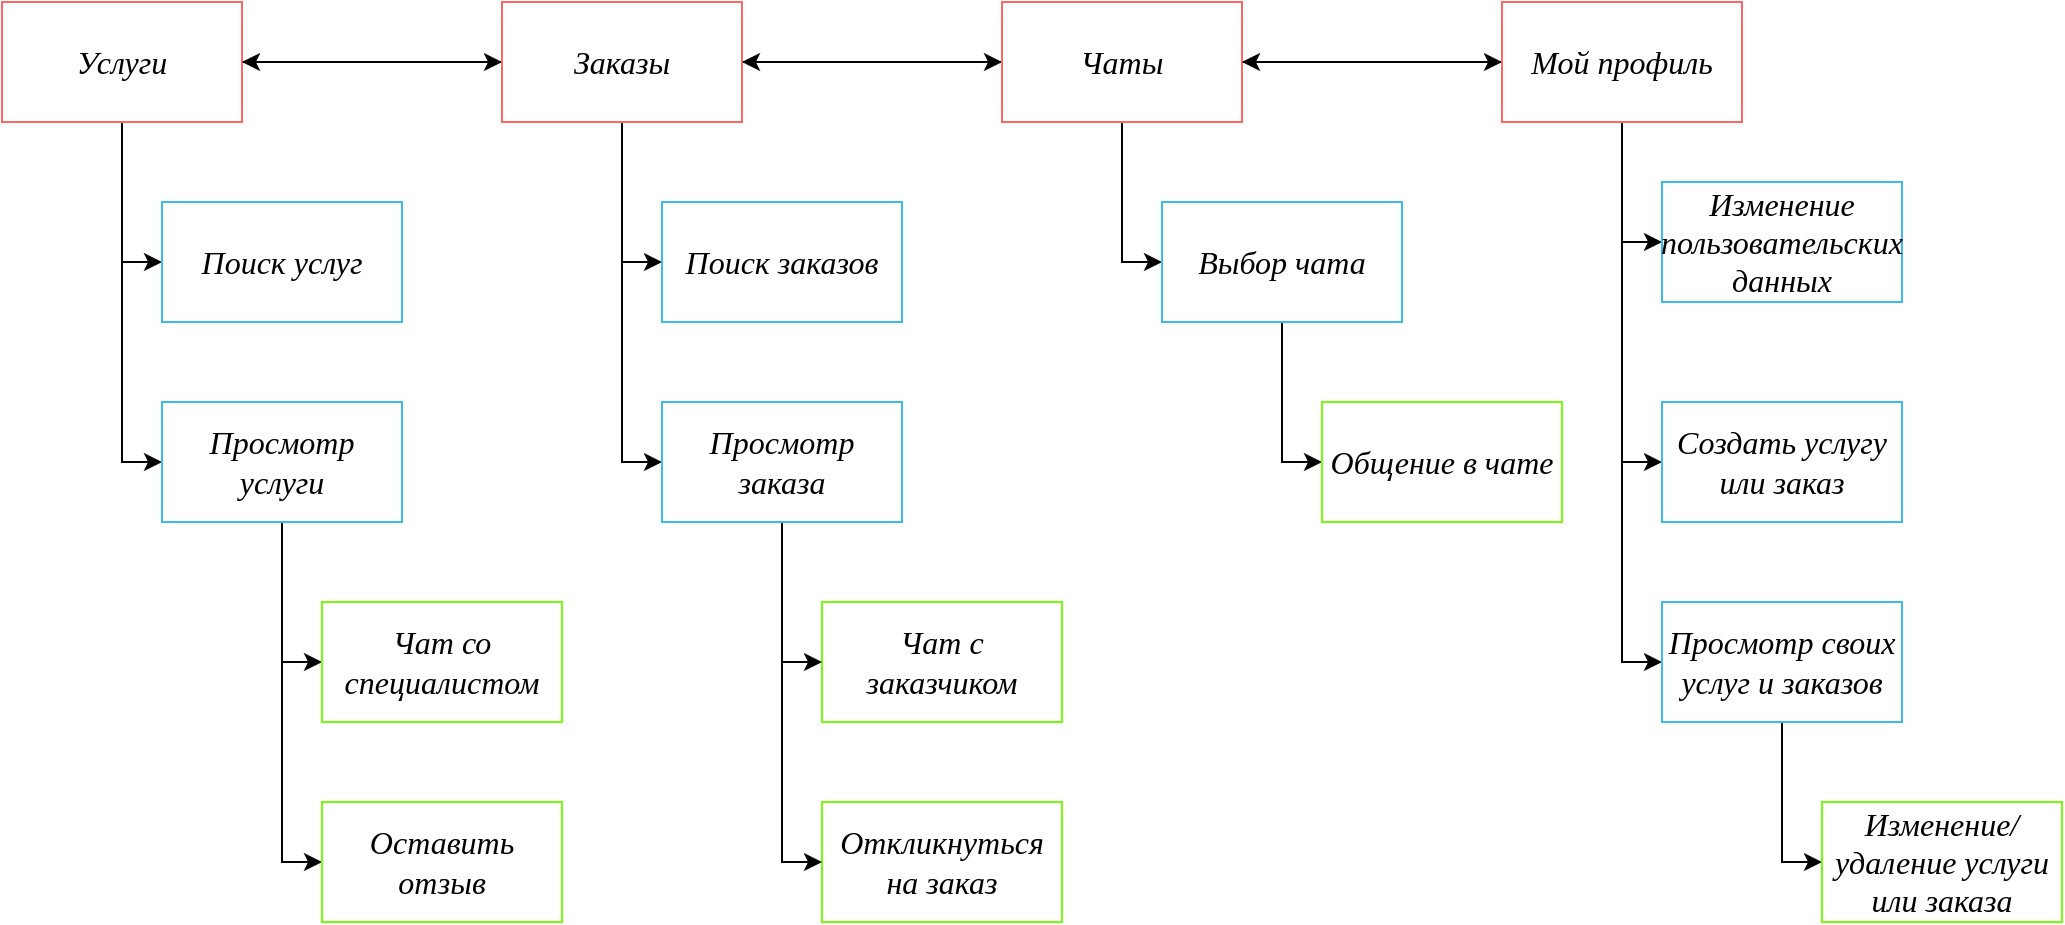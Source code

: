 <mxfile version="21.3.7" type="github">
  <diagram name="Страница 1" id="MvgPrqBkuxnemGaH5_2b">
    <mxGraphModel dx="1320" dy="716" grid="1" gridSize="10" guides="1" tooltips="1" connect="1" arrows="1" fold="1" page="1" pageScale="1" pageWidth="2336" pageHeight="1654" math="0" shadow="0">
      <root>
        <mxCell id="0" />
        <mxCell id="1" parent="0" />
        <mxCell id="xIR2alTbHZVDtimviC4b-14" style="edgeStyle=orthogonalEdgeStyle;rounded=0;orthogonalLoop=1;jettySize=auto;html=1;exitX=0.5;exitY=1;exitDx=0;exitDy=0;entryX=0;entryY=0.5;entryDx=0;entryDy=0;fontSize=16;" parent="1" source="xIR2alTbHZVDtimviC4b-3" target="xIR2alTbHZVDtimviC4b-9" edge="1">
          <mxGeometry relative="1" as="geometry" />
        </mxCell>
        <mxCell id="xIR2alTbHZVDtimviC4b-15" style="edgeStyle=orthogonalEdgeStyle;rounded=0;orthogonalLoop=1;jettySize=auto;html=1;exitX=0.5;exitY=1;exitDx=0;exitDy=0;entryX=0;entryY=0.5;entryDx=0;entryDy=0;fontSize=16;" parent="1" source="xIR2alTbHZVDtimviC4b-3" target="xIR2alTbHZVDtimviC4b-8" edge="1">
          <mxGeometry relative="1" as="geometry">
            <mxPoint x="480" y="460" as="targetPoint" />
          </mxGeometry>
        </mxCell>
        <mxCell id="xIR2alTbHZVDtimviC4b-34" style="edgeStyle=orthogonalEdgeStyle;rounded=0;orthogonalLoop=1;jettySize=auto;html=1;exitX=1;exitY=0.5;exitDx=0;exitDy=0;entryX=0;entryY=0.5;entryDx=0;entryDy=0;fontSize=16;" parent="1" source="xIR2alTbHZVDtimviC4b-3" target="xIR2alTbHZVDtimviC4b-4" edge="1">
          <mxGeometry relative="1" as="geometry" />
        </mxCell>
        <mxCell id="xIR2alTbHZVDtimviC4b-3" value="Услуги" style="rounded=0;whiteSpace=wrap;html=1;fontFamily=GOST type A Regular;fontSource=https%3A%2F%2Fwebfonts.pro%2Flight-fonts%2F123-gost_type_a.html;fontStyle=2;strokeColor=#ff6666;fontSize=16;" parent="1" vertex="1">
          <mxGeometry x="440" y="240" width="120" height="60" as="geometry" />
        </mxCell>
        <mxCell id="xIR2alTbHZVDtimviC4b-19" style="edgeStyle=orthogonalEdgeStyle;rounded=0;orthogonalLoop=1;jettySize=auto;html=1;exitX=0.5;exitY=1;exitDx=0;exitDy=0;entryX=0;entryY=0.5;entryDx=0;entryDy=0;fontSize=16;" parent="1" source="xIR2alTbHZVDtimviC4b-4" target="xIR2alTbHZVDtimviC4b-5" edge="1">
          <mxGeometry relative="1" as="geometry" />
        </mxCell>
        <mxCell id="xIR2alTbHZVDtimviC4b-23" style="edgeStyle=orthogonalEdgeStyle;rounded=0;orthogonalLoop=1;jettySize=auto;html=1;exitX=0.5;exitY=1;exitDx=0;exitDy=0;entryX=0;entryY=0.5;entryDx=0;entryDy=0;fontSize=16;" parent="1" source="xIR2alTbHZVDtimviC4b-4" target="xIR2alTbHZVDtimviC4b-20" edge="1">
          <mxGeometry relative="1" as="geometry" />
        </mxCell>
        <mxCell id="xIR2alTbHZVDtimviC4b-35" style="edgeStyle=orthogonalEdgeStyle;rounded=0;orthogonalLoop=1;jettySize=auto;html=1;exitX=0;exitY=0.5;exitDx=0;exitDy=0;entryX=1;entryY=0.5;entryDx=0;entryDy=0;fontSize=16;" parent="1" source="xIR2alTbHZVDtimviC4b-4" target="xIR2alTbHZVDtimviC4b-3" edge="1">
          <mxGeometry relative="1" as="geometry" />
        </mxCell>
        <mxCell id="xIR2alTbHZVDtimviC4b-36" style="edgeStyle=orthogonalEdgeStyle;rounded=0;orthogonalLoop=1;jettySize=auto;html=1;exitX=1;exitY=0.5;exitDx=0;exitDy=0;entryX=0;entryY=0.5;entryDx=0;entryDy=0;fontSize=16;" parent="1" source="xIR2alTbHZVDtimviC4b-4" target="xIR2alTbHZVDtimviC4b-7" edge="1">
          <mxGeometry relative="1" as="geometry" />
        </mxCell>
        <mxCell id="xIR2alTbHZVDtimviC4b-4" value="Заказы" style="rounded=0;whiteSpace=wrap;html=1;fontFamily=GOST type A Regular;fontSource=https%3A%2F%2Fwebfonts.pro%2Flight-fonts%2F123-gost_type_a.html;fontStyle=2;strokeColor=#ff6666;fontSize=16;" parent="1" vertex="1">
          <mxGeometry x="690" y="240" width="120" height="60" as="geometry" />
        </mxCell>
        <mxCell id="xIR2alTbHZVDtimviC4b-5" value="Поиск заказов" style="rounded=0;whiteSpace=wrap;html=1;fontFamily=GOST type A Regular;fontSource=https%3A%2F%2Fwebfonts.pro%2Flight-fonts%2F123-gost_type_a.html;fontStyle=2;strokeColor=#3dbce6;fontSize=16;" parent="1" vertex="1">
          <mxGeometry x="770" y="340" width="120" height="60" as="geometry" />
        </mxCell>
        <mxCell id="xIR2alTbHZVDtimviC4b-6" value="Чат с заказчиком" style="rounded=0;whiteSpace=wrap;html=1;fontFamily=GOST type A Regular;fontSource=https%3A%2F%2Fwebfonts.pro%2Flight-fonts%2F123-gost_type_a.html;fontStyle=2;strokeColor=#76fb09;fontSize=16;" parent="1" vertex="1">
          <mxGeometry x="850" y="540" width="120" height="60" as="geometry" />
        </mxCell>
        <mxCell id="xIR2alTbHZVDtimviC4b-25" style="edgeStyle=orthogonalEdgeStyle;rounded=0;orthogonalLoop=1;jettySize=auto;html=1;exitX=0.5;exitY=1;exitDx=0;exitDy=0;entryX=0;entryY=0.5;entryDx=0;entryDy=0;fontSize=16;" parent="1" source="xIR2alTbHZVDtimviC4b-7" target="xIR2alTbHZVDtimviC4b-24" edge="1">
          <mxGeometry relative="1" as="geometry" />
        </mxCell>
        <mxCell id="xIR2alTbHZVDtimviC4b-37" style="edgeStyle=orthogonalEdgeStyle;rounded=0;orthogonalLoop=1;jettySize=auto;html=1;exitX=0;exitY=0.5;exitDx=0;exitDy=0;entryX=1;entryY=0.5;entryDx=0;entryDy=0;fontSize=16;" parent="1" source="xIR2alTbHZVDtimviC4b-7" target="xIR2alTbHZVDtimviC4b-4" edge="1">
          <mxGeometry relative="1" as="geometry" />
        </mxCell>
        <mxCell id="xIR2alTbHZVDtimviC4b-38" style="edgeStyle=orthogonalEdgeStyle;rounded=0;orthogonalLoop=1;jettySize=auto;html=1;exitX=1;exitY=0.5;exitDx=0;exitDy=0;entryX=0;entryY=0.5;entryDx=0;entryDy=0;fontSize=16;" parent="1" source="xIR2alTbHZVDtimviC4b-7" target="xIR2alTbHZVDtimviC4b-12" edge="1">
          <mxGeometry relative="1" as="geometry" />
        </mxCell>
        <mxCell id="xIR2alTbHZVDtimviC4b-7" value="Чаты" style="rounded=0;whiteSpace=wrap;html=1;fontFamily=GOST type A Regular;fontSource=https%3A%2F%2Fwebfonts.pro%2Flight-fonts%2F123-gost_type_a.html;fontStyle=2;strokeColor=#ff6666;fontSize=16;" parent="1" vertex="1">
          <mxGeometry x="940" y="240" width="120" height="60" as="geometry" />
        </mxCell>
        <mxCell id="xIR2alTbHZVDtimviC4b-16" style="edgeStyle=orthogonalEdgeStyle;rounded=0;orthogonalLoop=1;jettySize=auto;html=1;exitX=0.5;exitY=1;exitDx=0;exitDy=0;entryX=0;entryY=0.5;entryDx=0;entryDy=0;fontSize=16;" parent="1" source="xIR2alTbHZVDtimviC4b-8" target="xIR2alTbHZVDtimviC4b-13" edge="1">
          <mxGeometry relative="1" as="geometry" />
        </mxCell>
        <mxCell id="xIR2alTbHZVDtimviC4b-18" style="edgeStyle=orthogonalEdgeStyle;rounded=0;orthogonalLoop=1;jettySize=auto;html=1;exitX=0.5;exitY=1;exitDx=0;exitDy=0;entryX=0;entryY=0.5;entryDx=0;entryDy=0;fontSize=16;" parent="1" source="xIR2alTbHZVDtimviC4b-8" target="xIR2alTbHZVDtimviC4b-17" edge="1">
          <mxGeometry relative="1" as="geometry" />
        </mxCell>
        <mxCell id="xIR2alTbHZVDtimviC4b-8" value="Просмотр услуги" style="rounded=0;whiteSpace=wrap;html=1;fontFamily=GOST type A Regular;fontSource=https%3A%2F%2Fwebfonts.pro%2Flight-fonts%2F123-gost_type_a.html;fontStyle=2;strokeColor=#3dbce6;fontSize=16;" parent="1" vertex="1">
          <mxGeometry x="520" y="440" width="120" height="60" as="geometry" />
        </mxCell>
        <mxCell id="xIR2alTbHZVDtimviC4b-9" value="Поиск услуг" style="rounded=0;whiteSpace=wrap;html=1;fontFamily=GOST type A Regular;fontSource=https%3A%2F%2Fwebfonts.pro%2Flight-fonts%2F123-gost_type_a.html;fontStyle=2;strokeColor=#3dbce6;fontSize=16;" parent="1" vertex="1">
          <mxGeometry x="520" y="340" width="120" height="60" as="geometry" />
        </mxCell>
        <mxCell id="xIR2alTbHZVDtimviC4b-11" value="Откликнуться на заказ" style="rounded=0;whiteSpace=wrap;html=1;fontFamily=GOST type A Regular;fontSource=https%3A%2F%2Fwebfonts.pro%2Flight-fonts%2F123-gost_type_a.html;fontStyle=2;strokeColor=#76fb09;fontSize=16;" parent="1" vertex="1">
          <mxGeometry x="850" y="640" width="120" height="60" as="geometry" />
        </mxCell>
        <mxCell id="xIR2alTbHZVDtimviC4b-30" style="edgeStyle=orthogonalEdgeStyle;rounded=0;orthogonalLoop=1;jettySize=auto;html=1;exitX=0.5;exitY=1;exitDx=0;exitDy=0;entryX=0;entryY=0.5;entryDx=0;entryDy=0;fontSize=16;" parent="1" source="xIR2alTbHZVDtimviC4b-12" target="xIR2alTbHZVDtimviC4b-28" edge="1">
          <mxGeometry relative="1" as="geometry" />
        </mxCell>
        <mxCell id="xIR2alTbHZVDtimviC4b-32" style="edgeStyle=orthogonalEdgeStyle;rounded=0;orthogonalLoop=1;jettySize=auto;html=1;exitX=0.5;exitY=1;exitDx=0;exitDy=0;entryX=0;entryY=0.5;entryDx=0;entryDy=0;fontSize=16;" parent="1" source="xIR2alTbHZVDtimviC4b-12" target="xIR2alTbHZVDtimviC4b-29" edge="1">
          <mxGeometry relative="1" as="geometry" />
        </mxCell>
        <mxCell id="xIR2alTbHZVDtimviC4b-33" style="edgeStyle=orthogonalEdgeStyle;rounded=0;orthogonalLoop=1;jettySize=auto;html=1;exitX=0.5;exitY=1;exitDx=0;exitDy=0;entryX=0;entryY=0.5;entryDx=0;entryDy=0;fontSize=16;" parent="1" source="xIR2alTbHZVDtimviC4b-12" target="xIR2alTbHZVDtimviC4b-31" edge="1">
          <mxGeometry relative="1" as="geometry" />
        </mxCell>
        <mxCell id="xIR2alTbHZVDtimviC4b-39" style="edgeStyle=orthogonalEdgeStyle;rounded=0;orthogonalLoop=1;jettySize=auto;html=1;exitX=0;exitY=0.5;exitDx=0;exitDy=0;fontSize=16;" parent="1" source="xIR2alTbHZVDtimviC4b-12" target="xIR2alTbHZVDtimviC4b-7" edge="1">
          <mxGeometry relative="1" as="geometry" />
        </mxCell>
        <mxCell id="xIR2alTbHZVDtimviC4b-12" value="Мой профиль" style="rounded=0;whiteSpace=wrap;html=1;fontFamily=GOST type A Regular;fontSource=https%3A%2F%2Fwebfonts.pro%2Flight-fonts%2F123-gost_type_a.html;fontStyle=2;strokeColor=#ff6666;fontSize=16;" parent="1" vertex="1">
          <mxGeometry x="1190" y="240" width="120" height="60" as="geometry" />
        </mxCell>
        <mxCell id="xIR2alTbHZVDtimviC4b-13" value="Чат со специалистом" style="rounded=0;whiteSpace=wrap;html=1;fontFamily=GOST type A Regular;fontSource=https%3A%2F%2Fwebfonts.pro%2Flight-fonts%2F123-gost_type_a.html;fontStyle=2;strokeColor=#76fb09;fontSize=16;" parent="1" vertex="1">
          <mxGeometry x="600" y="540" width="120" height="60" as="geometry" />
        </mxCell>
        <mxCell id="xIR2alTbHZVDtimviC4b-17" value="Оставить отзыв" style="rounded=0;whiteSpace=wrap;html=1;fontFamily=GOST type A Regular;fontSource=https%3A%2F%2Fwebfonts.pro%2Flight-fonts%2F123-gost_type_a.html;fontStyle=2;strokeColor=#76fb09;fontSize=16;" parent="1" vertex="1">
          <mxGeometry x="600" y="640" width="120" height="60" as="geometry" />
        </mxCell>
        <mxCell id="xIR2alTbHZVDtimviC4b-21" style="edgeStyle=orthogonalEdgeStyle;rounded=0;orthogonalLoop=1;jettySize=auto;html=1;exitX=0.5;exitY=1;exitDx=0;exitDy=0;entryX=0;entryY=0.5;entryDx=0;entryDy=0;fontSize=16;" parent="1" source="xIR2alTbHZVDtimviC4b-20" target="xIR2alTbHZVDtimviC4b-6" edge="1">
          <mxGeometry relative="1" as="geometry" />
        </mxCell>
        <mxCell id="xIR2alTbHZVDtimviC4b-22" style="edgeStyle=orthogonalEdgeStyle;rounded=0;orthogonalLoop=1;jettySize=auto;html=1;exitX=0.5;exitY=1;exitDx=0;exitDy=0;entryX=0;entryY=0.5;entryDx=0;entryDy=0;fontSize=16;" parent="1" source="xIR2alTbHZVDtimviC4b-20" target="xIR2alTbHZVDtimviC4b-11" edge="1">
          <mxGeometry relative="1" as="geometry" />
        </mxCell>
        <mxCell id="xIR2alTbHZVDtimviC4b-20" value="Просмотр заказа" style="rounded=0;whiteSpace=wrap;html=1;fontFamily=GOST type A Regular;fontSource=https%3A%2F%2Fwebfonts.pro%2Flight-fonts%2F123-gost_type_a.html;fontStyle=2;strokeColor=#3dbce6;fontSize=16;" parent="1" vertex="1">
          <mxGeometry x="770" y="440" width="120" height="60" as="geometry" />
        </mxCell>
        <mxCell id="xIR2alTbHZVDtimviC4b-27" style="edgeStyle=orthogonalEdgeStyle;rounded=0;orthogonalLoop=1;jettySize=auto;html=1;exitX=0.5;exitY=1;exitDx=0;exitDy=0;entryX=0;entryY=0.5;entryDx=0;entryDy=0;fontSize=16;" parent="1" source="xIR2alTbHZVDtimviC4b-24" target="xIR2alTbHZVDtimviC4b-26" edge="1">
          <mxGeometry relative="1" as="geometry" />
        </mxCell>
        <mxCell id="xIR2alTbHZVDtimviC4b-24" value="Выбор чата" style="rounded=0;whiteSpace=wrap;html=1;fontFamily=GOST type A Regular;fontSource=https%3A%2F%2Fwebfonts.pro%2Flight-fonts%2F123-gost_type_a.html;fontStyle=2;strokeColor=#3dbce6;fontSize=16;" parent="1" vertex="1">
          <mxGeometry x="1020" y="340" width="120" height="60" as="geometry" />
        </mxCell>
        <mxCell id="xIR2alTbHZVDtimviC4b-26" value="Общение в чате" style="rounded=0;whiteSpace=wrap;html=1;fontFamily=GOST type A Regular;fontSource=https%3A%2F%2Fwebfonts.pro%2Flight-fonts%2F123-gost_type_a.html;fontStyle=2;strokeColor=#76fb09;fontSize=16;" parent="1" vertex="1">
          <mxGeometry x="1100" y="440" width="120" height="60" as="geometry" />
        </mxCell>
        <mxCell id="xIR2alTbHZVDtimviC4b-28" value="Изменение пользовательских&lt;br style=&quot;font-size: 16px;&quot;&gt;данных" style="rounded=0;whiteSpace=wrap;html=1;fontFamily=GOST type A Regular;fontSource=https%3A%2F%2Fwebfonts.pro%2Flight-fonts%2F123-gost_type_a.html;fontStyle=2;strokeColor=#3dbce6;fontSize=16;" parent="1" vertex="1">
          <mxGeometry x="1270" y="330" width="120" height="60" as="geometry" />
        </mxCell>
        <mxCell id="xIR2alTbHZVDtimviC4b-41" style="edgeStyle=orthogonalEdgeStyle;rounded=0;orthogonalLoop=1;jettySize=auto;html=1;exitX=0.5;exitY=1;exitDx=0;exitDy=0;entryX=0;entryY=0.5;entryDx=0;entryDy=0;fontSize=16;" parent="1" source="xIR2alTbHZVDtimviC4b-29" target="xIR2alTbHZVDtimviC4b-40" edge="1">
          <mxGeometry relative="1" as="geometry" />
        </mxCell>
        <mxCell id="xIR2alTbHZVDtimviC4b-29" value="Просмотр своих услуг и заказов" style="rounded=0;whiteSpace=wrap;html=1;fontFamily=GOST type A Regular;fontSource=https%3A%2F%2Fwebfonts.pro%2Flight-fonts%2F123-gost_type_a.html;fontStyle=2;strokeColor=#3dbce6;fontSize=16;" parent="1" vertex="1">
          <mxGeometry x="1270" y="540" width="120" height="60" as="geometry" />
        </mxCell>
        <mxCell id="xIR2alTbHZVDtimviC4b-31" value="Создать услугу или заказ" style="rounded=0;whiteSpace=wrap;html=1;fontFamily=GOST type A Regular;fontSource=https%3A%2F%2Fwebfonts.pro%2Flight-fonts%2F123-gost_type_a.html;fontStyle=2;strokeColor=#3dbce6;fontSize=16;" parent="1" vertex="1">
          <mxGeometry x="1270" y="440" width="120" height="60" as="geometry" />
        </mxCell>
        <mxCell id="xIR2alTbHZVDtimviC4b-40" value="Изменение/удаление услуги или заказа" style="rounded=0;whiteSpace=wrap;html=1;fontFamily=GOST type A Regular;fontSource=https%3A%2F%2Fwebfonts.pro%2Flight-fonts%2F123-gost_type_a.html;fontStyle=2;strokeColor=#76fb09;fontSize=16;" parent="1" vertex="1">
          <mxGeometry x="1350" y="640" width="120" height="60" as="geometry" />
        </mxCell>
      </root>
    </mxGraphModel>
  </diagram>
</mxfile>
